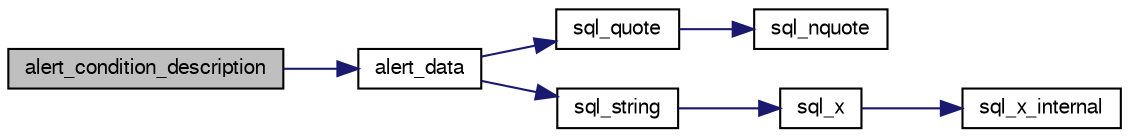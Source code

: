 digraph G
{
  bgcolor="transparent";
  edge [fontname="FreeSans",fontsize="10",labelfontname="FreeSans",labelfontsize="10"];
  node [fontname="FreeSans",fontsize="10",shape=record];
  rankdir=LR;
  Node1 [label="alert_condition_description",height=0.2,width=0.4,color="black", fillcolor="grey75", style="filled" fontcolor="black"];
  Node1 -> Node2 [color="midnightblue",fontsize="10",style="solid",fontname="FreeSans"];
  Node2 [label="alert_data",height=0.2,width=0.4,color="black",URL="$manage__sql_8c.html#a8080734e167dd2ed40ec5ee201334d4d",tooltip="Return data associated with an alert."];
  Node2 -> Node3 [color="midnightblue",fontsize="10",style="solid",fontname="FreeSans"];
  Node3 [label="sql_quote",height=0.2,width=0.4,color="black",URL="$sql_8c.html#a8c7800a459e5d568caff831140868a04",tooltip="Quotes a string to be passed to sql statements."];
  Node3 -> Node4 [color="midnightblue",fontsize="10",style="solid",fontname="FreeSans"];
  Node4 [label="sql_nquote",height=0.2,width=0.4,color="black",URL="$sql_8c.html#a9d4aea32bdd1c89be78b1fd5c446fa63",tooltip="Quotes a string of a known length to be passed to sql statements."];
  Node2 -> Node5 [color="midnightblue",fontsize="10",style="solid",fontname="FreeSans"];
  Node5 [label="sql_string",height=0.2,width=0.4,color="black",URL="$sql_8c.html#a2666d27f1435fe9af46780748f44c492",tooltip="Get a particular cell from a SQL query, as an string."];
  Node5 -> Node6 [color="midnightblue",fontsize="10",style="solid",fontname="FreeSans"];
  Node6 [label="sql_x",height=0.2,width=0.4,color="black",URL="$sql_8c.html#ab63ed51752618d573ed942351af63511",tooltip="Get a particular cell from a SQL query."];
  Node6 -> Node7 [color="midnightblue",fontsize="10",style="solid",fontname="FreeSans"];
  Node7 [label="sql_x_internal",height=0.2,width=0.4,color="black",URL="$sql_8c.html#a848a1089772551bf731c98ef87566f1f",tooltip="Get a particular cell from a SQL query."];
}
